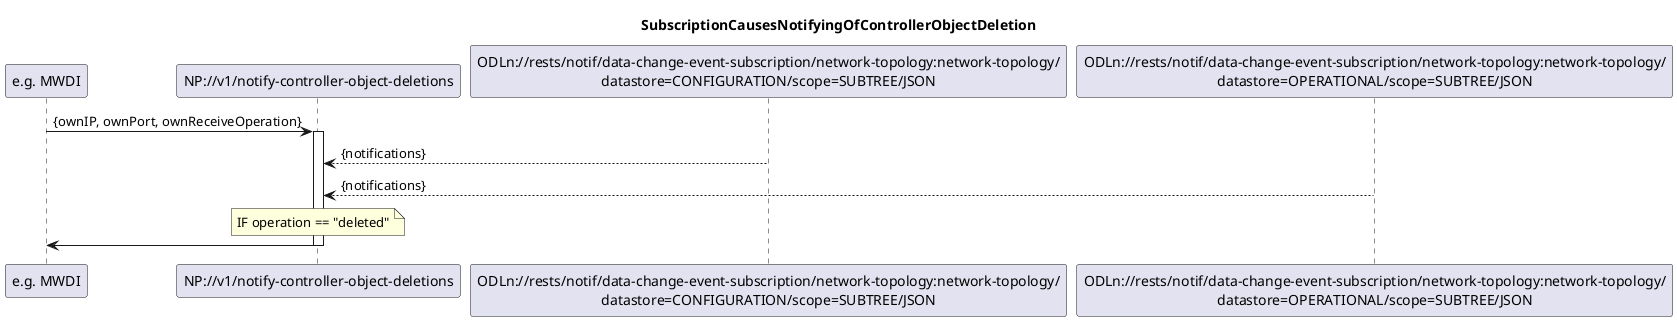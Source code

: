 @startuml is013_NotifyingOfControllerObjectDeletion
skinparam responseMessageBelowArrow true

title SubscriptionCausesNotifyingOfControllerObjectDeletion

participant "e.g. MWDI" as Subscriber
participant "NP://v1/notify-controller-object-deletions" as NP_notifyDeletedObjects
participant "ODLn://rests/notif/data-change-event-subscription/network-topology:network-topology/\ndatastore=CONFIGURATION/scope=SUBTREE/JSON" as Configuration
participant "ODLn://rests/notif/data-change-event-subscription/network-topology:network-topology/\ndatastore=OPERATIONAL/scope=SUBTREE/JSON" as Operational

Subscriber -> NP_notifyDeletedObjects: {ownIP, ownPort, ownReceiveOperation}
activate NP_notifyDeletedObjects

Configuration --> NP_notifyDeletedObjects: {notifications}
Operational --> NP_notifyDeletedObjects: {notifications}

note over NP_notifyDeletedObjects
IF operation == "deleted"
end note

Subscriber <- NP_notifyDeletedObjects

deactivate NP_notifyDeletedObjects

@enduml
